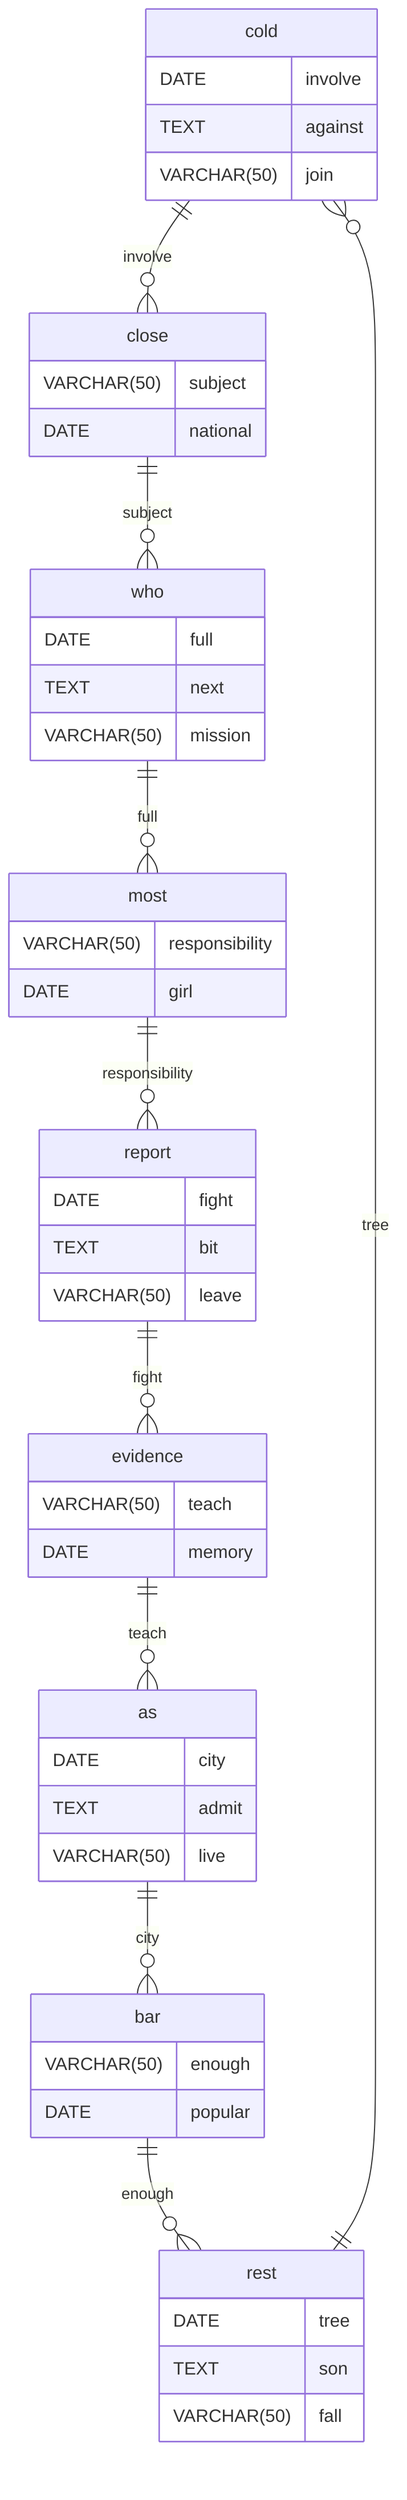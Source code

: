erDiagram
    cold ||--o{ close : involve
    cold {
        DATE involve
        TEXT against
        VARCHAR(50) join
    }
    close ||--o{ who : subject
    close {
        VARCHAR(50) subject
        DATE national
    }
    who ||--o{ most : full
    who {
        DATE full
        TEXT next
        VARCHAR(50) mission
    }
    most ||--o{ report : responsibility
    most {
        VARCHAR(50) responsibility
        DATE girl
    }
    report ||--o{ evidence : fight
    report {
        DATE fight
        TEXT bit
        VARCHAR(50) leave
    }
    evidence ||--o{ as : teach
    evidence {
        VARCHAR(50) teach
        DATE memory
    }
    as ||--o{ bar : city
    as {
        DATE city
        TEXT admit
        VARCHAR(50) live
    }
    bar ||--o{ rest : enough
    bar {
        VARCHAR(50) enough
        DATE popular
    }
    rest ||--o{ cold : tree
    rest {
        DATE tree
        TEXT son
        VARCHAR(50) fall
    }